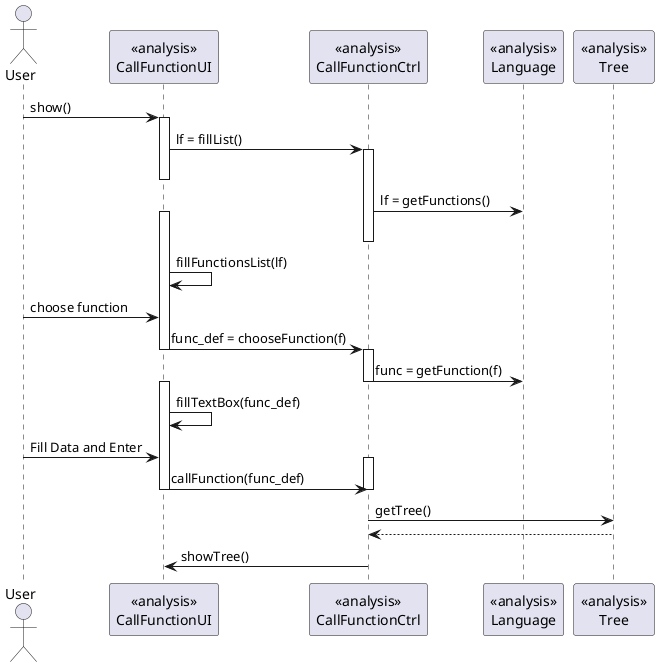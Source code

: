 @startuml doc-files/macros05_3_analysis.png
actor User
 participant "<<analysis>>\nCallFunctionUI" as UI
 participant "<<analysis>>\nCallFunctionCtrl" as ctrl
 participant "<<analysis>>\nLanguage" as language
 participant "<<analysis>>\nTree" as tree
User -> UI : show()
activate UI
UI -> ctrl : lf = fillList()
activate ctrl
deactivate UI
ctrl -> language : lf = getFunctions()
activate UI
deactivate ctrl
UI -> UI : fillFunctionsList(lf)
User -> UI : choose function
UI -> ctrl : func_def = chooseFunction(f)
deactivate UI
activate ctrl
ctrl -> language : func = getFunction(f)
deactivate ctrl
activate UI
UI -> UI : fillTextBox(func_def)
User -> UI : Fill Data and Enter
activate ctrl
UI -> ctrl : callFunction(func_def)
deactivate UI
deactivate ctrl
ctrl -> tree : getTree()
tree --> ctrl : 
ctrl -> UI : showTree()
@enduml
